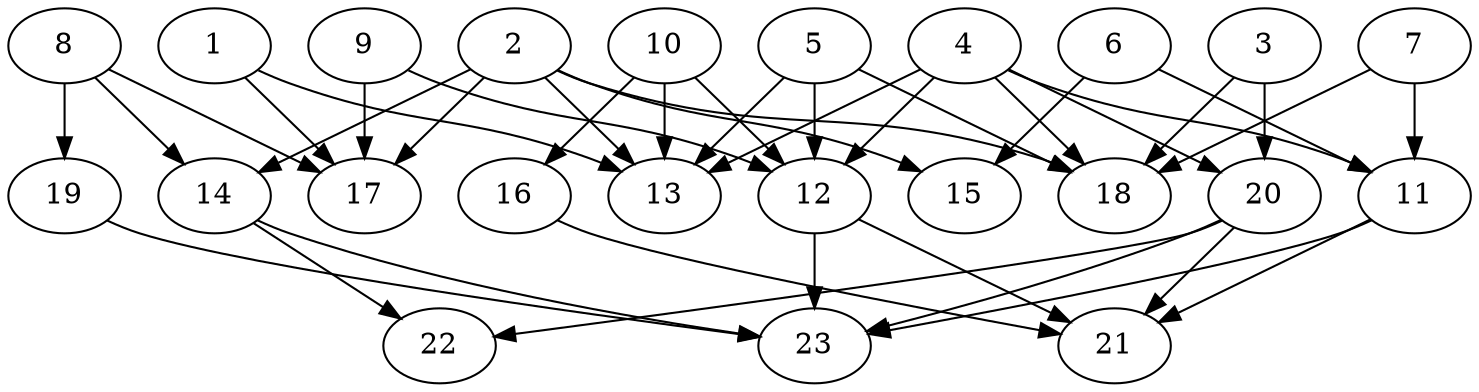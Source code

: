 // DAG (tier=2-normal, mode=compute, n=23, ccr=0.391, fat=0.677, density=0.509, regular=0.530, jump=0.142, mindata=524288, maxdata=8388608)
// DAG automatically generated by daggen at Sun Aug 24 16:33:33 2025
// /home/ermia/Project/Environments/daggen/bin/daggen --dot --ccr 0.391 --fat 0.677 --regular 0.530 --density 0.509 --jump 0.142 --mindata 524288 --maxdata 8388608 -n 23 
digraph G {
  1 [size="184554332392259584000", alpha="0.16", expect_size="92277166196129792000"]
  1 -> 13 [size ="259322072268800"]
  1 -> 17 [size ="259322072268800"]
  2 [size="814487427530883072", alpha="0.07", expect_size="407243713765441536"]
  2 -> 13 [size ="6977174372352"]
  2 -> 14 [size ="6977174372352"]
  2 -> 15 [size ="6977174372352"]
  2 -> 17 [size ="6977174372352"]
  2 -> 18 [size ="6977174372352"]
  3 [size="1657121717406734", alpha="0.14", expect_size="828560858703367"]
  3 -> 18 [size ="32555348787200"]
  3 -> 20 [size ="32555348787200"]
  4 [size="3361731537796324", alpha="0.10", expect_size="1680865768898162"]
  4 -> 11 [size ="96289006026752"]
  4 -> 12 [size ="96289006026752"]
  4 -> 13 [size ="96289006026752"]
  4 -> 18 [size ="96289006026752"]
  4 -> 20 [size ="96289006026752"]
  5 [size="363735021403152318464", alpha="0.01", expect_size="181867510701576159232"]
  5 -> 12 [size ="407643071971328"]
  5 -> 13 [size ="407643071971328"]
  5 -> 18 [size ="407643071971328"]
  6 [size="931818300681869184", alpha="0.18", expect_size="465909150340934592"]
  6 -> 11 [size ="493363908313088"]
  6 -> 15 [size ="493363908313088"]
  7 [size="6914649321883046", alpha="0.00", expect_size="3457324660941523"]
  7 -> 11 [size ="479312318824448"]
  7 -> 18 [size ="479312318824448"]
  8 [size="4740527301225031", alpha="0.13", expect_size="2370263650612515"]
  8 -> 14 [size ="532985652707328"]
  8 -> 17 [size ="532985652707328"]
  8 -> 19 [size ="532985652707328"]
  9 [size="27327119390975352", alpha="0.00", expect_size="13663559695487676"]
  9 -> 12 [size ="528848047308800"]
  9 -> 17 [size ="528848047308800"]
  10 [size="5118951141471133", alpha="0.12", expect_size="2559475570735566"]
  10 -> 12 [size ="123308813058048"]
  10 -> 13 [size ="123308813058048"]
  10 -> 16 [size ="123308813058048"]
  11 [size="119806657848174032", alpha="0.15", expect_size="59903328924087016"]
  11 -> 21 [size ="91961969082368"]
  11 -> 23 [size ="91961969082368"]
  12 [size="14228328545267698", alpha="0.14", expect_size="7114164272633849"]
  12 -> 21 [size ="437648183263232"]
  12 -> 23 [size ="437648183263232"]
  13 [size="764176728092256768", alpha="0.15", expect_size="382088364046128384"]
  14 [size="11216318750045241344", alpha="0.03", expect_size="5608159375022620672"]
  14 -> 22 [size ="40085768634368"]
  14 -> 23 [size ="40085768634368"]
  15 [size="816453342456418304", alpha="0.15", expect_size="408226671228209152"]
  16 [size="12421113393741312", alpha="0.15", expect_size="6210556696870656"]
  16 -> 21 [size ="350503691091968"]
  17 [size="18525818201200132096", alpha="0.14", expect_size="9262909100600066048"]
  18 [size="66691799288250224", alpha="0.15", expect_size="33345899644125112"]
  19 [size="334166520890585472", alpha="0.08", expect_size="167083260445292736"]
  19 -> 23 [size ="169416629157888"]
  20 [size="23628756703590240", alpha="0.18", expect_size="11814378351795120"]
  20 -> 21 [size ="12220935176192"]
  20 -> 22 [size ="12220935176192"]
  20 -> 23 [size ="12220935176192"]
  21 [size="4614066293600791", alpha="0.11", expect_size="2307033146800395"]
  22 [size="214282259351571776", alpha="0.07", expect_size="107141129675785888"]
  23 [size="17987046334135562", alpha="0.17", expect_size="8993523167067781"]
}